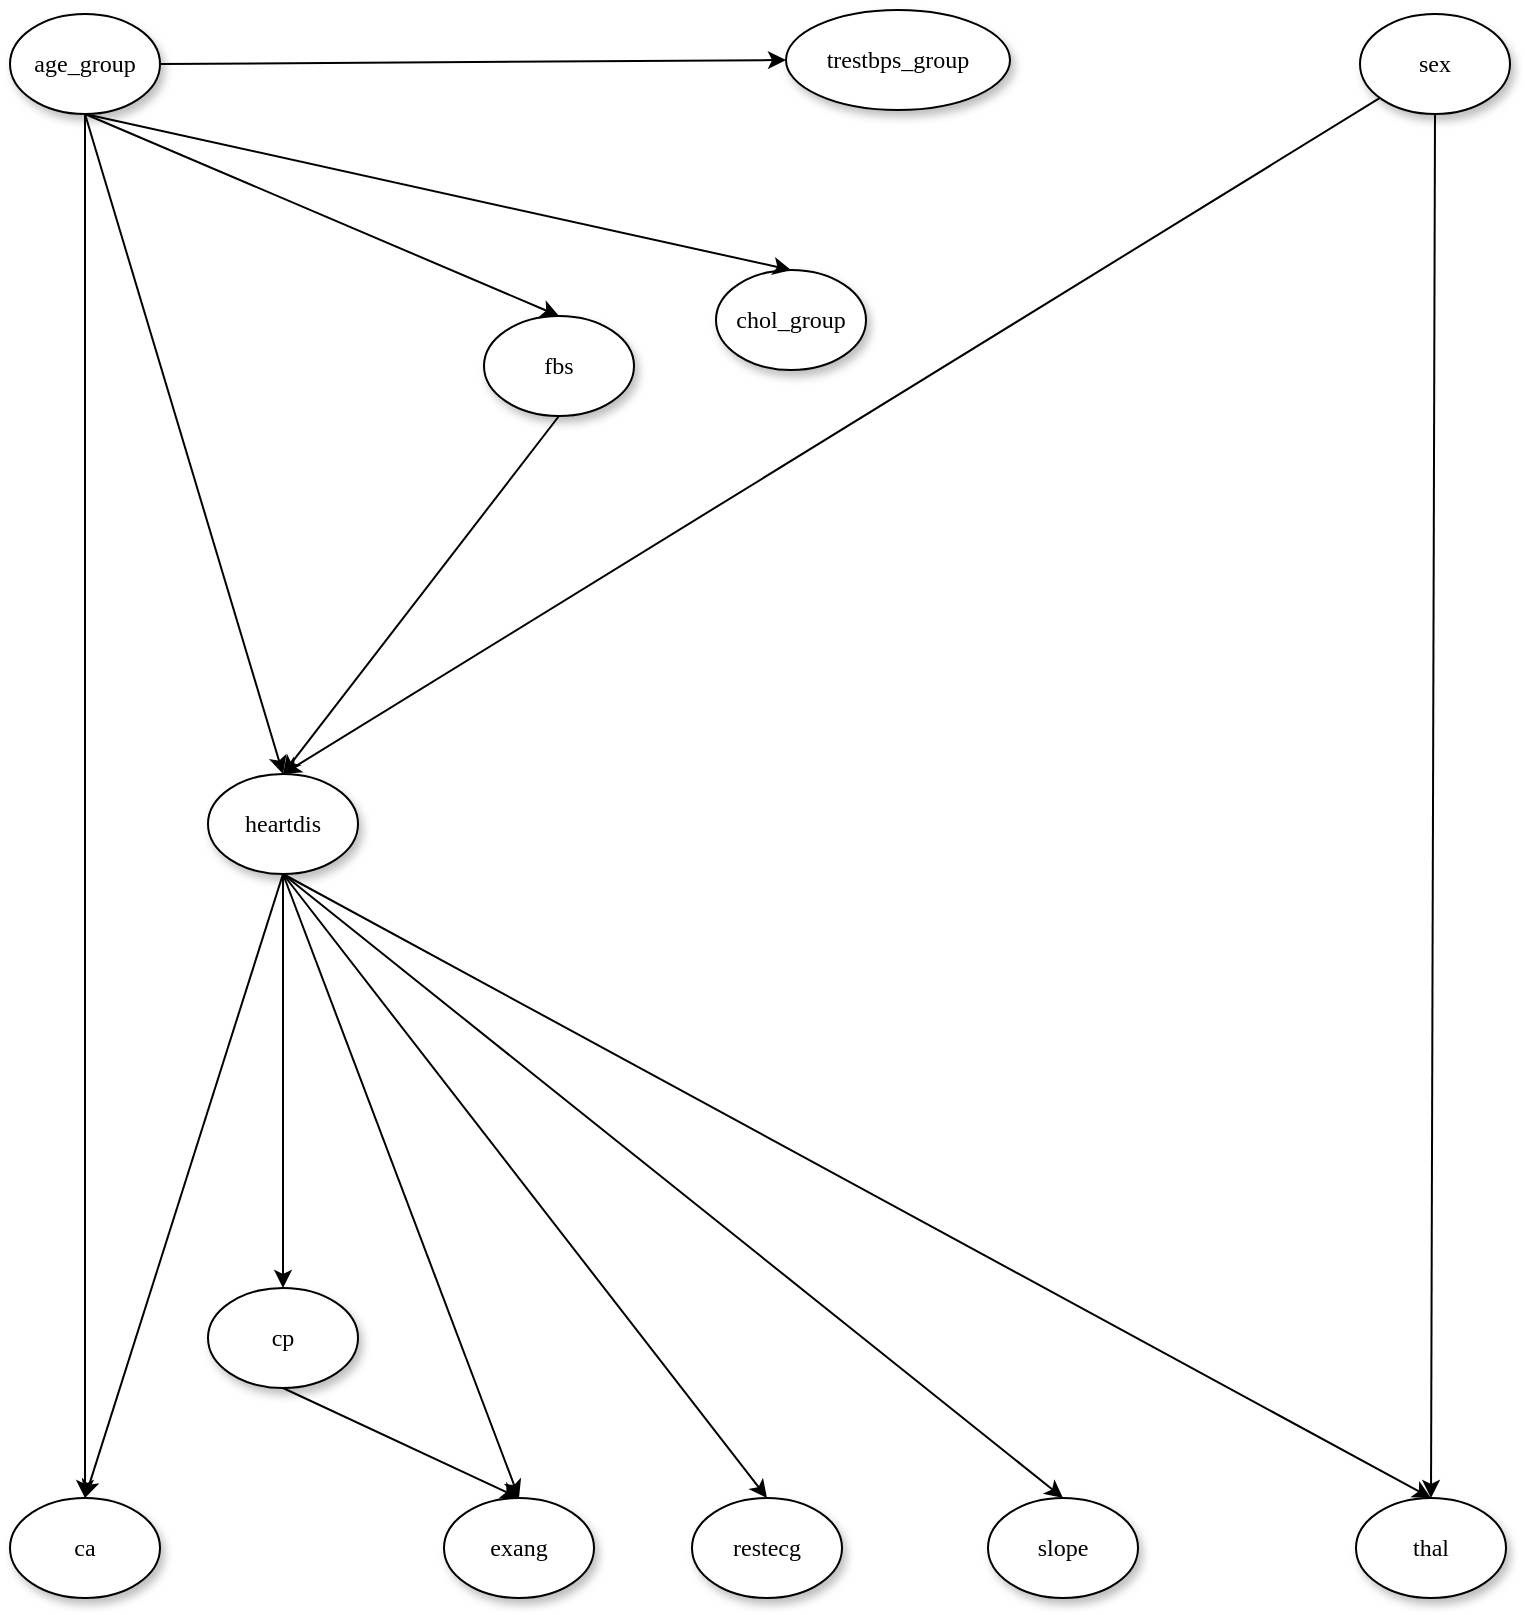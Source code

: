 <mxfile version="21.2.3" type="device">
  <diagram name="Page-1" id="42789a77-a242-8287-6e28-9cd8cfd52e62">
    <mxGraphModel dx="1674" dy="768" grid="0" gridSize="10" guides="1" tooltips="1" connect="1" arrows="1" fold="1" page="1" pageScale="1" pageWidth="1100" pageHeight="850" background="none" math="0" shadow="0">
      <root>
        <mxCell id="0" />
        <mxCell id="1" parent="0" />
        <mxCell id="9-PVz-duP1QArUiXDuFB-1" value="heartdis" style="ellipse;whiteSpace=wrap;html=1;rounded=0;shadow=1;comic=0;labelBackgroundColor=none;strokeWidth=1;fontFamily=Verdana;fontSize=12;align=center;" parent="1" vertex="1">
          <mxGeometry x="117" y="415" width="75" height="50" as="geometry" />
        </mxCell>
        <mxCell id="9-PVz-duP1QArUiXDuFB-2" value="age_group" style="ellipse;whiteSpace=wrap;html=1;rounded=0;shadow=1;comic=0;labelBackgroundColor=none;strokeWidth=1;fontFamily=Verdana;fontSize=12;align=center;" parent="1" vertex="1">
          <mxGeometry x="18" y="35" width="75" height="50" as="geometry" />
        </mxCell>
        <mxCell id="9-PVz-duP1QArUiXDuFB-7" value="trestbps_group" style="ellipse;whiteSpace=wrap;html=1;rounded=0;shadow=1;comic=0;labelBackgroundColor=none;strokeWidth=1;fontFamily=Verdana;fontSize=12;align=center;" parent="1" vertex="1">
          <mxGeometry x="406" y="33" width="112" height="50" as="geometry" />
        </mxCell>
        <mxCell id="9-PVz-duP1QArUiXDuFB-9" value="cp" style="ellipse;whiteSpace=wrap;html=1;rounded=0;shadow=1;comic=0;labelBackgroundColor=none;strokeWidth=1;fontFamily=Verdana;fontSize=12;align=center;" parent="1" vertex="1">
          <mxGeometry x="117" y="672" width="75" height="50" as="geometry" />
        </mxCell>
        <mxCell id="9-PVz-duP1QArUiXDuFB-10" value="sex" style="ellipse;whiteSpace=wrap;html=1;rounded=0;shadow=1;comic=0;labelBackgroundColor=none;strokeWidth=1;fontFamily=Verdana;fontSize=12;align=center;" parent="1" vertex="1">
          <mxGeometry x="693" y="35" width="75" height="50" as="geometry" />
        </mxCell>
        <mxCell id="9-PVz-duP1QArUiXDuFB-11" value="thal" style="ellipse;whiteSpace=wrap;html=1;rounded=0;shadow=1;comic=0;labelBackgroundColor=none;strokeWidth=1;fontFamily=Verdana;fontSize=12;align=center;" parent="1" vertex="1">
          <mxGeometry x="691" y="777" width="75" height="50" as="geometry" />
        </mxCell>
        <mxCell id="9-PVz-duP1QArUiXDuFB-12" value="ca" style="ellipse;whiteSpace=wrap;html=1;rounded=0;shadow=1;comic=0;labelBackgroundColor=none;strokeWidth=1;fontFamily=Verdana;fontSize=12;align=center;" parent="1" vertex="1">
          <mxGeometry x="18" y="777" width="75" height="50" as="geometry" />
        </mxCell>
        <mxCell id="9-PVz-duP1QArUiXDuFB-13" value="slope" style="ellipse;whiteSpace=wrap;html=1;rounded=0;shadow=1;comic=0;labelBackgroundColor=none;strokeWidth=1;fontFamily=Verdana;fontSize=12;align=center;" parent="1" vertex="1">
          <mxGeometry x="507" y="777" width="75" height="50" as="geometry" />
        </mxCell>
        <mxCell id="9-PVz-duP1QArUiXDuFB-14" value="exang" style="ellipse;whiteSpace=wrap;html=1;rounded=0;shadow=1;comic=0;labelBackgroundColor=none;strokeWidth=1;fontFamily=Verdana;fontSize=12;align=center;" parent="1" vertex="1">
          <mxGeometry x="235" y="777" width="75" height="50" as="geometry" />
        </mxCell>
        <mxCell id="9-PVz-duP1QArUiXDuFB-37" value="" style="endArrow=classic;html=1;rounded=0;entryX=0.5;entryY=0;entryDx=0;entryDy=0;" parent="1" source="9-PVz-duP1QArUiXDuFB-10" target="9-PVz-duP1QArUiXDuFB-1" edge="1">
          <mxGeometry width="50" height="50" relative="1" as="geometry">
            <mxPoint x="489" y="-13" as="sourcePoint" />
            <mxPoint x="561" y="437" as="targetPoint" />
          </mxGeometry>
        </mxCell>
        <mxCell id="9-PVz-duP1QArUiXDuFB-38" value="" style="endArrow=classic;html=1;rounded=0;exitX=0.5;exitY=1;exitDx=0;exitDy=0;entryX=0.5;entryY=0;entryDx=0;entryDy=0;" parent="1" source="9-PVz-duP1QArUiXDuFB-10" target="9-PVz-duP1QArUiXDuFB-11" edge="1">
          <mxGeometry width="50" height="50" relative="1" as="geometry">
            <mxPoint x="499" y="-13" as="sourcePoint" />
            <mxPoint x="564" y="467" as="targetPoint" />
          </mxGeometry>
        </mxCell>
        <mxCell id="9-PVz-duP1QArUiXDuFB-39" value="" style="endArrow=classic;html=1;rounded=0;exitX=0.5;exitY=1;exitDx=0;exitDy=0;entryX=0.5;entryY=0;entryDx=0;entryDy=0;" parent="1" source="9-PVz-duP1QArUiXDuFB-9" target="9-PVz-duP1QArUiXDuFB-14" edge="1">
          <mxGeometry width="50" height="50" relative="1" as="geometry">
            <mxPoint x="290" y="20" as="sourcePoint" />
            <mxPoint x="202" y="654" as="targetPoint" />
            <Array as="points" />
          </mxGeometry>
        </mxCell>
        <mxCell id="9-PVz-duP1QArUiXDuFB-40" value="" style="endArrow=classic;html=1;rounded=0;exitX=1;exitY=0.5;exitDx=0;exitDy=0;entryX=0;entryY=0.5;entryDx=0;entryDy=0;" parent="1" source="9-PVz-duP1QArUiXDuFB-2" target="9-PVz-duP1QArUiXDuFB-7" edge="1">
          <mxGeometry width="50" height="50" relative="1" as="geometry">
            <mxPoint x="519" y="7" as="sourcePoint" />
            <mxPoint x="584" y="487" as="targetPoint" />
          </mxGeometry>
        </mxCell>
        <mxCell id="9-PVz-duP1QArUiXDuFB-42" value="" style="endArrow=classic;html=1;rounded=0;exitX=0.5;exitY=1;exitDx=0;exitDy=0;entryX=0.5;entryY=0;entryDx=0;entryDy=0;" parent="1" source="9-PVz-duP1QArUiXDuFB-2" target="9-PVz-duP1QArUiXDuFB-12" edge="1">
          <mxGeometry width="50" height="50" relative="1" as="geometry">
            <mxPoint x="589" y="87" as="sourcePoint" />
            <mxPoint x="511" y="347" as="targetPoint" />
          </mxGeometry>
        </mxCell>
        <mxCell id="zpYJjnz2vg19xP-sZtyq-1" value="" style="endArrow=classic;html=1;rounded=0;exitX=0.5;exitY=1;exitDx=0;exitDy=0;entryX=0.5;entryY=0;entryDx=0;entryDy=0;" parent="1" source="9-PVz-duP1QArUiXDuFB-2" target="9-PVz-duP1QArUiXDuFB-1" edge="1">
          <mxGeometry width="50" height="50" relative="1" as="geometry">
            <mxPoint x="511" y="347" as="sourcePoint" />
            <mxPoint x="561" y="437" as="targetPoint" />
          </mxGeometry>
        </mxCell>
        <mxCell id="zpYJjnz2vg19xP-sZtyq-5" value="" style="endArrow=classic;html=1;rounded=0;exitX=0.5;exitY=1;exitDx=0;exitDy=0;entryX=0.5;entryY=0;entryDx=0;entryDy=0;" parent="1" source="9-PVz-duP1QArUiXDuFB-1" target="9-PVz-duP1QArUiXDuFB-11" edge="1">
          <mxGeometry width="50" height="50" relative="1" as="geometry">
            <mxPoint x="471" y="307" as="sourcePoint" />
            <mxPoint x="516" y="629" as="targetPoint" />
          </mxGeometry>
        </mxCell>
        <mxCell id="zpYJjnz2vg19xP-sZtyq-7" value="" style="endArrow=classic;html=1;rounded=0;entryX=0.5;entryY=0;entryDx=0;entryDy=0;exitX=0.5;exitY=1;exitDx=0;exitDy=0;" parent="1" source="9-PVz-duP1QArUiXDuFB-1" target="9-PVz-duP1QArUiXDuFB-13" edge="1">
          <mxGeometry width="50" height="50" relative="1" as="geometry">
            <mxPoint x="306" y="362" as="sourcePoint" />
            <mxPoint x="441" y="227" as="targetPoint" />
          </mxGeometry>
        </mxCell>
        <mxCell id="zpYJjnz2vg19xP-sZtyq-17" value="" style="endArrow=classic;html=1;rounded=0;exitX=0.5;exitY=1;exitDx=0;exitDy=0;entryX=0.5;entryY=0;entryDx=0;entryDy=0;" parent="1" source="9-PVz-duP1QArUiXDuFB-1" target="9-PVz-duP1QArUiXDuFB-14" edge="1">
          <mxGeometry width="50" height="50" relative="1" as="geometry">
            <mxPoint x="531" y="387" as="sourcePoint" />
            <mxPoint x="581" y="337" as="targetPoint" />
          </mxGeometry>
        </mxCell>
        <mxCell id="zpYJjnz2vg19xP-sZtyq-18" value="" style="endArrow=classic;html=1;rounded=0;entryX=0.5;entryY=0;entryDx=0;entryDy=0;exitX=0.5;exitY=1;exitDx=0;exitDy=0;" parent="1" source="9-PVz-duP1QArUiXDuFB-1" target="9-PVz-duP1QArUiXDuFB-9" edge="1">
          <mxGeometry width="50" height="50" relative="1" as="geometry">
            <mxPoint x="614" y="619" as="sourcePoint" />
            <mxPoint x="331" y="177" as="targetPoint" />
          </mxGeometry>
        </mxCell>
        <mxCell id="zBbP2Tok-LP51j37TANb-1" value="chol_group" style="ellipse;whiteSpace=wrap;html=1;rounded=0;shadow=1;comic=0;labelBackgroundColor=none;strokeWidth=1;fontFamily=Verdana;fontSize=12;align=center;" vertex="1" parent="1">
          <mxGeometry x="371" y="163" width="75" height="50" as="geometry" />
        </mxCell>
        <mxCell id="zBbP2Tok-LP51j37TANb-2" value="" style="endArrow=classic;html=1;rounded=0;entryX=0.5;entryY=0;entryDx=0;entryDy=0;exitX=0.5;exitY=1;exitDx=0;exitDy=0;" edge="1" parent="1" source="9-PVz-duP1QArUiXDuFB-2" target="zBbP2Tok-LP51j37TANb-1">
          <mxGeometry width="50" height="50" relative="1" as="geometry">
            <mxPoint x="168" y="88" as="sourcePoint" />
            <mxPoint x="179" y="253" as="targetPoint" />
          </mxGeometry>
        </mxCell>
        <mxCell id="zBbP2Tok-LP51j37TANb-3" value="fbs" style="ellipse;whiteSpace=wrap;html=1;rounded=0;shadow=1;comic=0;labelBackgroundColor=none;strokeWidth=1;fontFamily=Verdana;fontSize=12;align=center;" vertex="1" parent="1">
          <mxGeometry x="255" y="186" width="75" height="50" as="geometry" />
        </mxCell>
        <mxCell id="zBbP2Tok-LP51j37TANb-4" value="" style="endArrow=classic;html=1;rounded=0;exitX=0.5;exitY=1;exitDx=0;exitDy=0;entryX=0.5;entryY=0;entryDx=0;entryDy=0;" edge="1" parent="1" source="9-PVz-duP1QArUiXDuFB-2" target="zBbP2Tok-LP51j37TANb-3">
          <mxGeometry width="50" height="50" relative="1" as="geometry">
            <mxPoint x="216" y="70" as="sourcePoint" />
            <mxPoint x="358" y="70" as="targetPoint" />
          </mxGeometry>
        </mxCell>
        <mxCell id="zBbP2Tok-LP51j37TANb-5" value="" style="endArrow=classic;html=1;rounded=0;exitX=0.5;exitY=1;exitDx=0;exitDy=0;entryX=0.5;entryY=0;entryDx=0;entryDy=0;" edge="1" parent="1" source="9-PVz-duP1QArUiXDuFB-1" target="9-PVz-duP1QArUiXDuFB-12">
          <mxGeometry width="50" height="50" relative="1" as="geometry">
            <mxPoint x="139" y="464" as="sourcePoint" />
            <mxPoint x="311" y="614" as="targetPoint" />
          </mxGeometry>
        </mxCell>
        <mxCell id="zBbP2Tok-LP51j37TANb-6" value="restecg" style="ellipse;whiteSpace=wrap;html=1;rounded=0;shadow=1;comic=0;labelBackgroundColor=none;strokeWidth=1;fontFamily=Verdana;fontSize=12;align=center;" vertex="1" parent="1">
          <mxGeometry x="359" y="777" width="75" height="50" as="geometry" />
        </mxCell>
        <mxCell id="zBbP2Tok-LP51j37TANb-7" value="" style="endArrow=classic;html=1;rounded=0;exitX=0.5;exitY=1;exitDx=0;exitDy=0;entryX=0.5;entryY=0;entryDx=0;entryDy=0;" edge="1" parent="1" source="9-PVz-duP1QArUiXDuFB-1" target="zBbP2Tok-LP51j37TANb-6">
          <mxGeometry width="50" height="50" relative="1" as="geometry">
            <mxPoint x="139" y="464" as="sourcePoint" />
            <mxPoint x="386" y="560" as="targetPoint" />
          </mxGeometry>
        </mxCell>
        <mxCell id="zBbP2Tok-LP51j37TANb-9" value="" style="endArrow=classic;html=1;rounded=0;exitX=0.5;exitY=1;exitDx=0;exitDy=0;entryX=0.5;entryY=0;entryDx=0;entryDy=0;" edge="1" parent="1" source="zBbP2Tok-LP51j37TANb-3" target="9-PVz-duP1QArUiXDuFB-1">
          <mxGeometry width="50" height="50" relative="1" as="geometry">
            <mxPoint x="179" y="95" as="sourcePoint" />
            <mxPoint x="399" y="124" as="targetPoint" />
          </mxGeometry>
        </mxCell>
      </root>
    </mxGraphModel>
  </diagram>
</mxfile>
